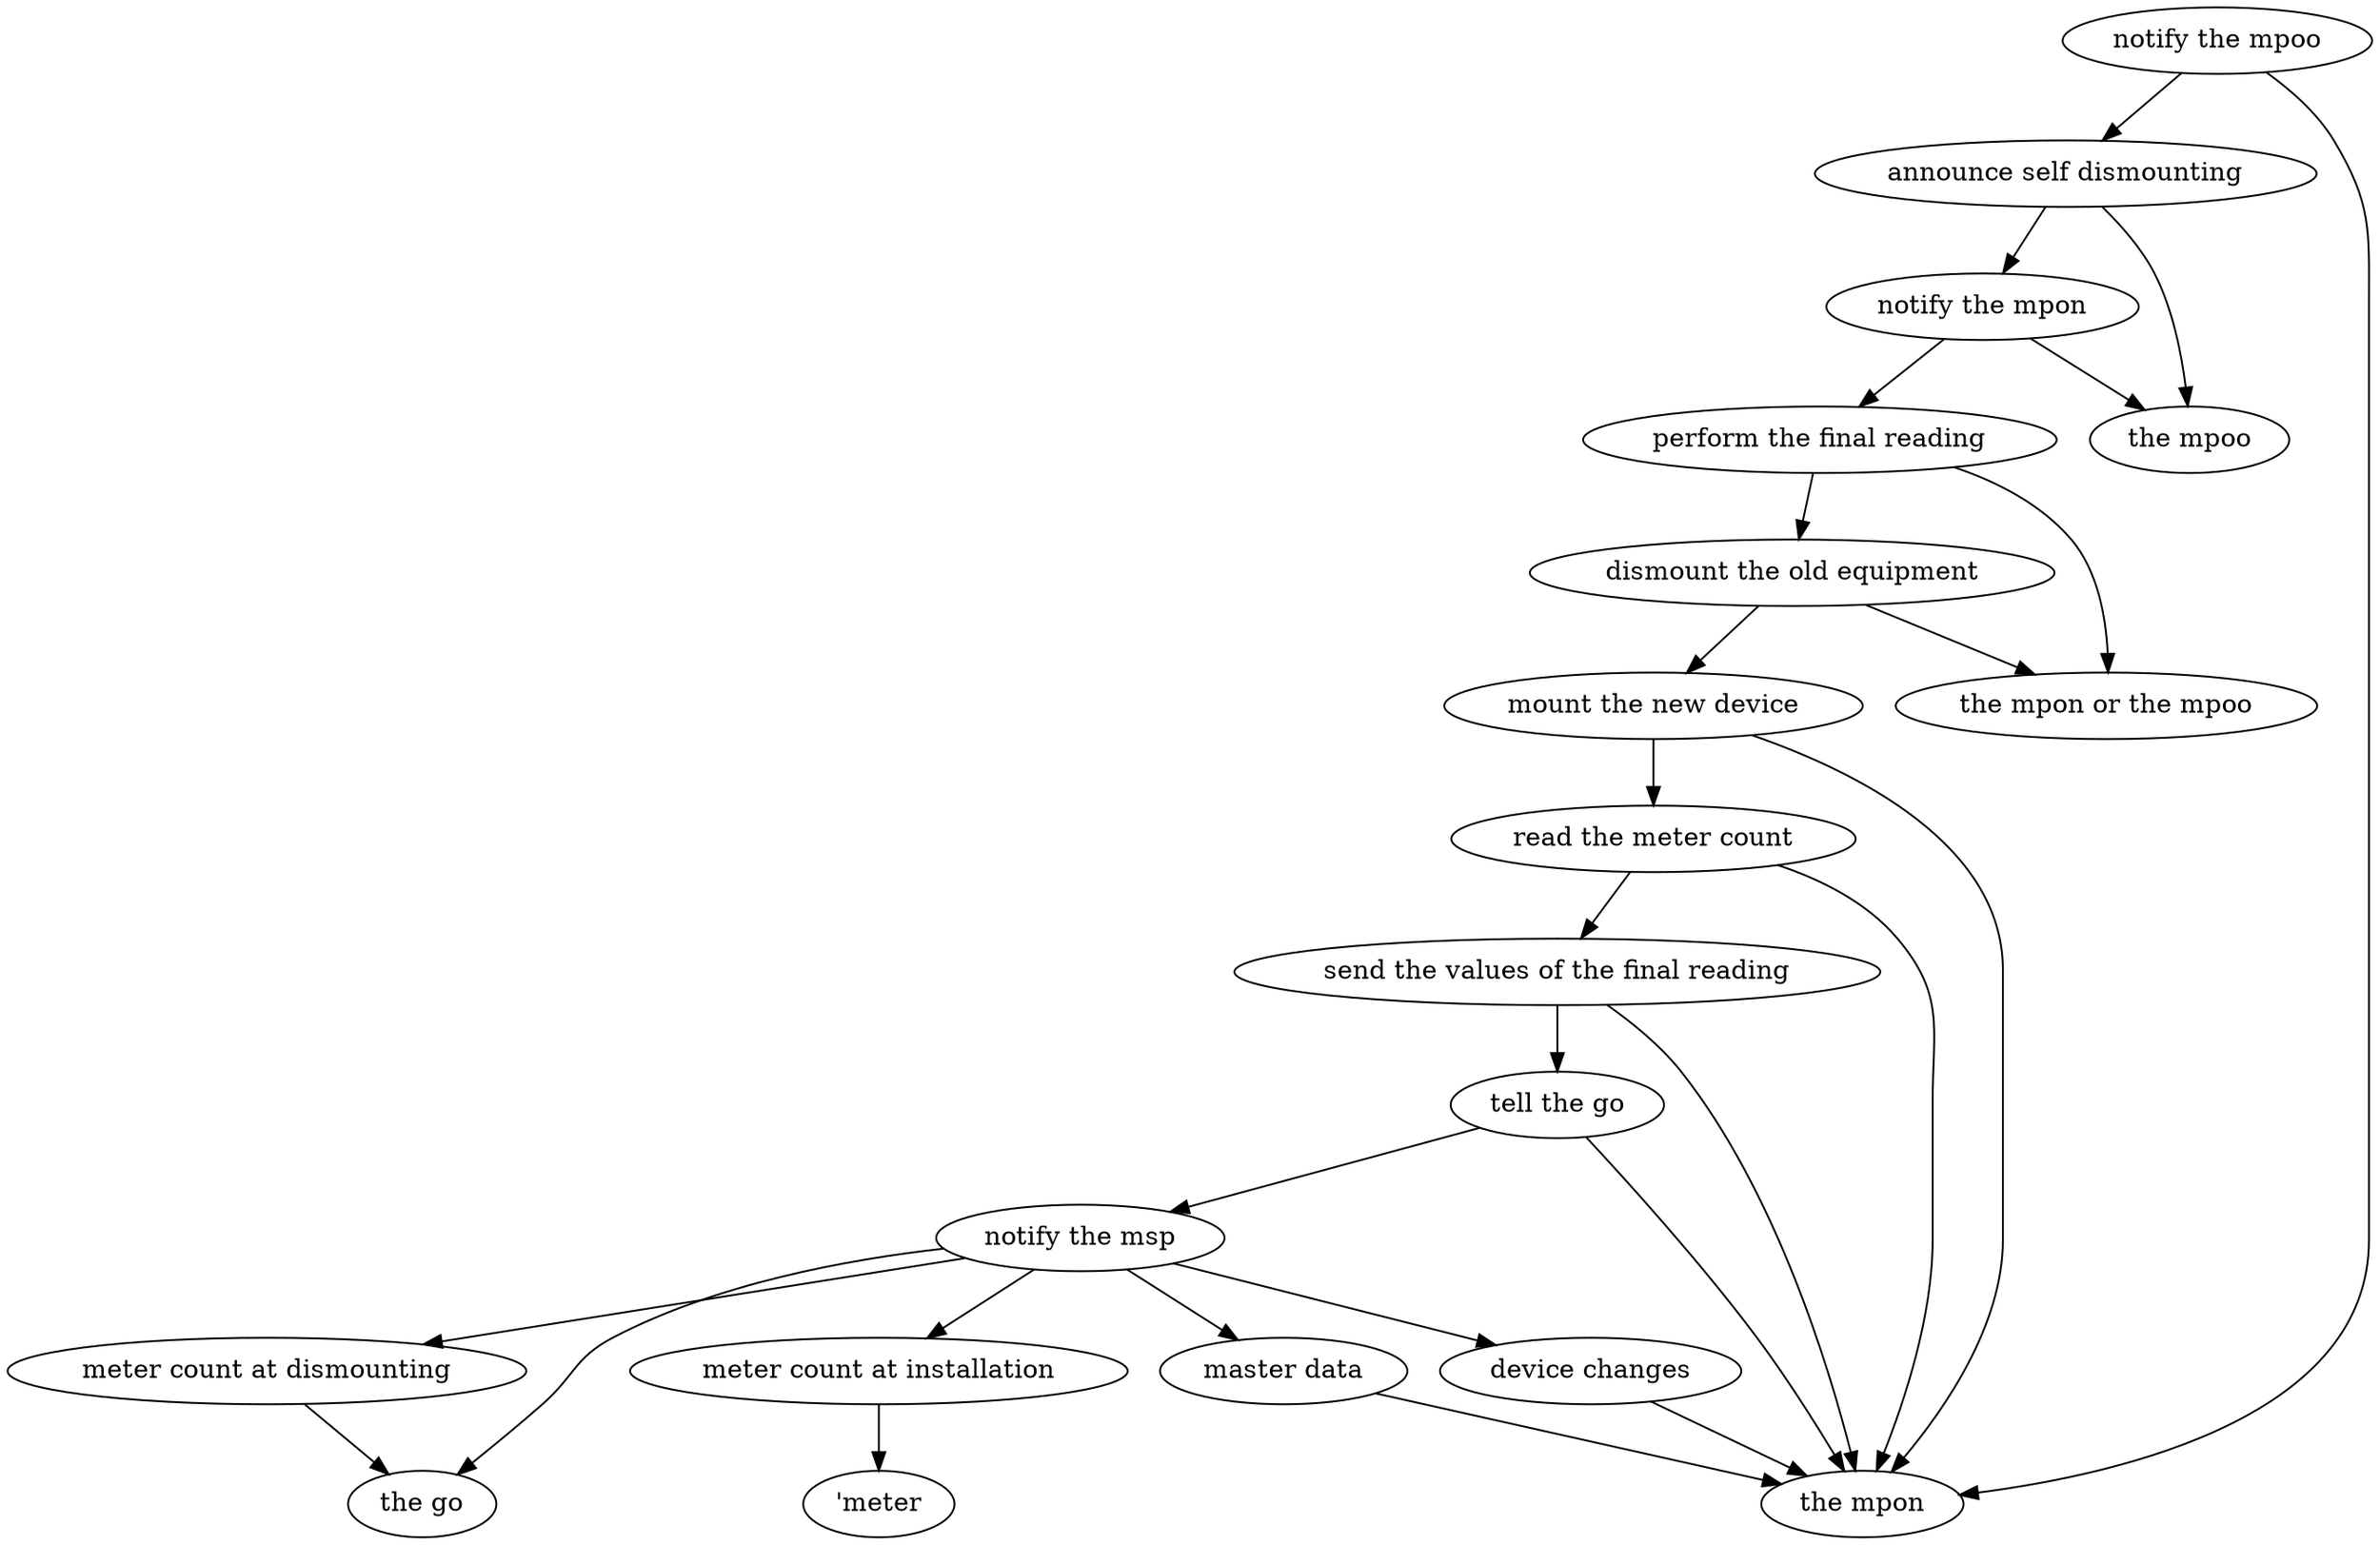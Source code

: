 strict digraph "doc-10.4" {
	graph [name="doc-10.4"];
	"notify the mpoo"	[attrs="{'type': 'Activity', 'label': 'notify the mpoo'}"];
	"announce self dismounting"	[attrs="{'type': 'Activity', 'label': 'announce self dismounting'}"];
	"notify the mpoo" -> "announce self dismounting"	[attrs="{'type': 'flow', 'label': 'flow'}"];
	"the mpon"	[attrs="{'type': 'Actor', 'label': 'the mpon'}"];
	"notify the mpoo" -> "the mpon"	[attrs="{'type': 'actor performer', 'label': 'actor performer'}"];
	"notify the mpon"	[attrs="{'type': 'Activity', 'label': 'notify the mpon'}"];
	"announce self dismounting" -> "notify the mpon"	[attrs="{'type': 'flow', 'label': 'flow'}"];
	"the mpoo"	[attrs="{'type': 'Actor', 'label': 'the mpoo'}"];
	"announce self dismounting" -> "the mpoo"	[attrs="{'type': 'actor performer', 'label': 'actor performer'}"];
	"perform the final reading"	[attrs="{'type': 'Activity', 'label': 'perform the final reading'}"];
	"notify the mpon" -> "perform the final reading"	[attrs="{'type': 'flow', 'label': 'flow'}"];
	"notify the mpon" -> "the mpoo"	[attrs="{'type': 'actor performer', 'label': 'actor performer'}"];
	"dismount the old equipment"	[attrs="{'type': 'Activity', 'label': 'dismount the old equipment'}"];
	"perform the final reading" -> "dismount the old equipment"	[attrs="{'type': 'flow', 'label': 'flow'}"];
	"the mpon or the mpoo"	[attrs="{'type': 'Actor', 'label': 'the mpon or the mpoo'}"];
	"perform the final reading" -> "the mpon or the mpoo"	[attrs="{'type': 'actor performer', 'label': 'actor performer'}"];
	"mount the new device"	[attrs="{'type': 'Activity', 'label': 'mount the new device'}"];
	"dismount the old equipment" -> "mount the new device"	[attrs="{'type': 'flow', 'label': 'flow'}"];
	"dismount the old equipment" -> "the mpon or the mpoo"	[attrs="{'type': 'actor performer', 'label': 'actor performer'}"];
	"read the meter count"	[attrs="{'type': 'Activity', 'label': 'read the meter count'}"];
	"mount the new device" -> "read the meter count"	[attrs="{'type': 'flow', 'label': 'flow'}"];
	"mount the new device" -> "the mpon"	[attrs="{'type': 'actor performer', 'label': 'actor performer'}"];
	"send the values of the final reading"	[attrs="{'type': 'Activity', 'label': 'send the values of the final reading'}"];
	"read the meter count" -> "send the values of the final reading"	[attrs="{'type': 'flow', 'label': 'flow'}"];
	"read the meter count" -> "the mpon"	[attrs="{'type': 'actor performer', 'label': 'actor performer'}"];
	"tell the go"	[attrs="{'type': 'Activity', 'label': 'tell the go'}"];
	"send the values of the final reading" -> "tell the go"	[attrs="{'type': 'flow', 'label': 'flow'}"];
	"send the values of the final reading" -> "the mpon"	[attrs="{'type': 'actor performer', 'label': 'actor performer'}"];
	"notify the msp"	[attrs="{'type': 'Activity', 'label': 'notify the msp'}"];
	"tell the go" -> "notify the msp"	[attrs="{'type': 'flow', 'label': 'flow'}"];
	"tell the go" -> "the mpon"	[attrs="{'type': 'actor performer', 'label': 'actor performer'}"];
	"device changes"	[attrs="{'type': 'Activity', 'label': 'device changes'}"];
	"notify the msp" -> "device changes"	[attrs="{'type': 'flow', 'label': 'flow'}"];
	"master data"	[attrs="{'type': 'Activity', 'label': 'master data'}"];
	"notify the msp" -> "master data"	[attrs="{'type': 'flow', 'label': 'flow'}"];
	"meter count at dismounting"	[attrs="{'type': 'Activity', 'label': 'meter count at dismounting'}"];
	"notify the msp" -> "meter count at dismounting"	[attrs="{'type': 'flow', 'label': 'flow'}"];
	"meter count at installation"	[attrs="{'type': 'Activity', 'label': 'meter count at installation'}"];
	"notify the msp" -> "meter count at installation"	[attrs="{'type': 'flow', 'label': 'flow'}"];
	"the go"	[attrs="{'type': 'Actor', 'label': 'the go'}"];
	"notify the msp" -> "the go"	[attrs="{'type': 'actor performer', 'label': 'actor performer'}"];
	"device changes" -> "the mpon"	[attrs="{'type': 'actor performer', 'label': 'actor performer'}"];
	"master data" -> "the mpon"	[attrs="{'type': 'actor performer', 'label': 'actor performer'}"];
	"meter count at dismounting" -> "the go"	[attrs="{'type': 'actor performer', 'label': 'actor performer'}"];
	"'meter"	[attrs="{'type': 'Actor', 'label': \"'meter\"}"];
	"meter count at installation" -> "'meter"	[attrs="{'type': 'actor performer', 'label': 'actor performer'}"];
}
